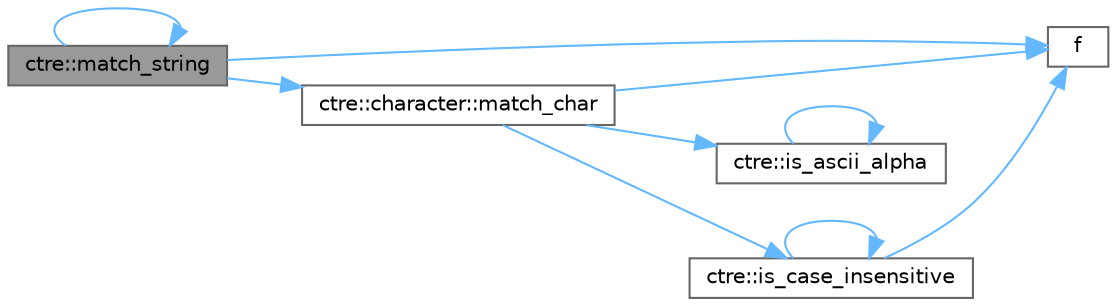 digraph "ctre::match_string"
{
 // LATEX_PDF_SIZE
  bgcolor="transparent";
  edge [fontname=Helvetica,fontsize=10,labelfontname=Helvetica,labelfontsize=10];
  node [fontname=Helvetica,fontsize=10,shape=box,height=0.2,width=0.4];
  rankdir="LR";
  Node1 [id="Node000001",label="ctre::match_string",height=0.2,width=0.4,color="gray40", fillcolor="grey60", style="filled", fontcolor="black",tooltip=" "];
  Node1 -> Node2 [id="edge10_Node000001_Node000002",color="steelblue1",style="solid",tooltip=" "];
  Node2 [id="Node000002",label="f",height=0.2,width=0.4,color="grey40", fillcolor="white", style="filled",URL="$cxx11__tensor__map_8cpp.html#a7f507fea02198f6cb81c86640c7b1a4e",tooltip=" "];
  Node1 -> Node3 [id="edge11_Node000001_Node000003",color="steelblue1",style="solid",tooltip=" "];
  Node3 [id="Node000003",label="ctre::character::match_char",height=0.2,width=0.4,color="grey40", fillcolor="white", style="filled",URL="$structctre_1_1character.html#a02f5b6969ddc38d11e2a702df2cee29a",tooltip=" "];
  Node3 -> Node2 [id="edge12_Node000003_Node000002",color="steelblue1",style="solid",tooltip=" "];
  Node3 -> Node4 [id="edge13_Node000003_Node000004",color="steelblue1",style="solid",tooltip=" "];
  Node4 [id="Node000004",label="ctre::is_ascii_alpha",height=0.2,width=0.4,color="grey40", fillcolor="white", style="filled",URL="$namespacectre.html#a3526cb1d617c97ef6b1b589ee0e3fd1f",tooltip=" "];
  Node4 -> Node4 [id="edge14_Node000004_Node000004",color="steelblue1",style="solid",tooltip=" "];
  Node3 -> Node5 [id="edge15_Node000003_Node000005",color="steelblue1",style="solid",tooltip=" "];
  Node5 [id="Node000005",label="ctre::is_case_insensitive",height=0.2,width=0.4,color="grey40", fillcolor="white", style="filled",URL="$namespacectre.html#a69e8b043d3964b76fdde922015414fe3",tooltip=" "];
  Node5 -> Node2 [id="edge16_Node000005_Node000002",color="steelblue1",style="solid",tooltip=" "];
  Node5 -> Node5 [id="edge17_Node000005_Node000005",color="steelblue1",style="solid",tooltip=" "];
  Node1 -> Node1 [id="edge18_Node000001_Node000001",color="steelblue1",style="solid",tooltip=" "];
}
